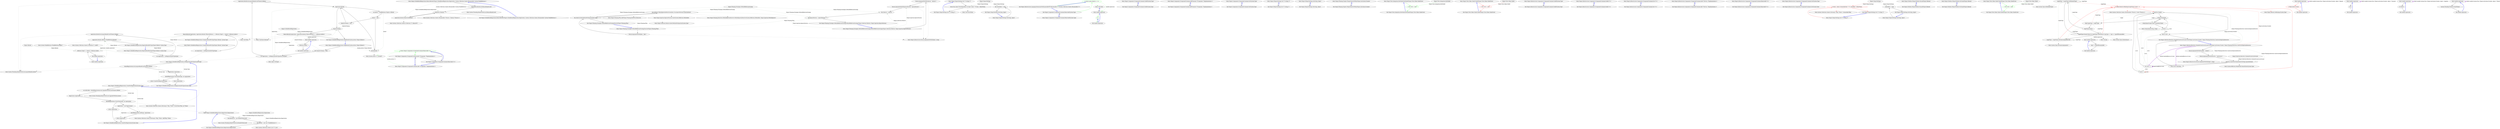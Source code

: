 digraph  {
n67 [label="Ninject.IKernel", span=""];
n68 [label="Ninject.GlobalKernelRegistration", span=""];
n69 [label="Ninject.GlobalKernelRegistration.Registration", span=""];
n0 [cluster="Ninject.GlobalKernelRegistration.RegisterKernelForType(Ninject.IKernel, System.Type)", label="Entry Ninject.GlobalKernelRegistration.RegisterKernelForType(Ninject.IKernel, System.Type)", span="41-41"];
n1 [cluster="Ninject.GlobalKernelRegistration.RegisterKernelForType(Ninject.IKernel, System.Type)", label="var registration = GetRegistrationForType(type)", span="43-43"];
n3 [cluster="Ninject.GlobalKernelRegistration.RegisterKernelForType(Ninject.IKernel, System.Type)", label="registration.Kernels.Add(new WeakReference(kernel))", span="51-51"];
n2 [cluster="Ninject.GlobalKernelRegistration.RegisterKernelForType(Ninject.IKernel, System.Type)", label="registration.KernelLock.AcquireReaderLock(Timeout.Infinite)", span="45-45"];
n5 [cluster="Ninject.GlobalKernelRegistration.GetRegistrationForType(System.Type)", label="Entry Ninject.GlobalKernelRegistration.GetRegistrationForType(System.Type)", span="138-138"];
n6 [cluster="System.Threading.ReaderWriterLock.AcquireReaderLock(int)", label="Entry System.Threading.ReaderWriterLock.AcquireReaderLock(int)", span="0-0"];
n4 [cluster="Ninject.GlobalKernelRegistration.RegisterKernelForType(Ninject.IKernel, System.Type)", label="Exit Ninject.GlobalKernelRegistration.RegisterKernelForType(Ninject.IKernel, System.Type)", span="41-41"];
n7 [cluster="System.WeakReference.WeakReference(object)", label="Entry System.WeakReference.WeakReference(object)", span="0-0"];
n8 [cluster="System.Collections.Generic.ICollection<T>.Add(T)", label="Entry System.Collections.Generic.ICollection<T>.Add(T)", span="0-0"];
n9 [cluster="Ninject.GlobalKernelRegistration.UnregisterKernelForType(Ninject.IKernel, System.Type)", label="Entry Ninject.GlobalKernelRegistration.UnregisterKernelForType(Ninject.IKernel, System.Type)", span="63-63"];
n10 [cluster="Ninject.GlobalKernelRegistration.UnregisterKernelForType(Ninject.IKernel, System.Type)", label="var registration = GetRegistrationForType(type)", span="65-65"];
n11 [cluster="Ninject.GlobalKernelRegistration.UnregisterKernelForType(Ninject.IKernel, System.Type)", label="RemoveKernels(registration, registration.Kernels.Where(reference => reference.Target == kernel || !reference.IsAlive))", span="66-66"];
n16 [cluster="lambda expression", label="reference.Target == kernel || !reference.IsAlive", span="66-66"];
n12 [cluster="Ninject.GlobalKernelRegistration.UnregisterKernelForType(Ninject.IKernel, System.Type)", label="Exit Ninject.GlobalKernelRegistration.UnregisterKernelForType(Ninject.IKernel, System.Type)", span="63-63"];
n13 [cluster="Unk.Where", label="Entry Unk.Where", span=""];
n14 [cluster="Unk.RemoveKernels", label="Entry Unk.RemoveKernels", span=""];
n15 [cluster="lambda expression", label="Entry lambda expression", span="66-66"];
n17 [cluster="lambda expression", label="Exit lambda expression", span="66-66"];
n18 [cluster="Ninject.GlobalKernelRegistration.MapKernels(System.Action<Ninject.IKernel>)", label="Entry Ninject.GlobalKernelRegistration.MapKernels(System.Action<Ninject.IKernel>)", span="73-73"];
n19 [cluster="Ninject.GlobalKernelRegistration.MapKernels(System.Action<Ninject.IKernel>)", label="bool requiresCleanup = false", span="75-75"];
n25 [cluster="Ninject.GlobalKernelRegistration.MapKernels(System.Action<Ninject.IKernel>)", label="action(kernel)", span="91-91"];
n20 [cluster="Ninject.GlobalKernelRegistration.MapKernels(System.Action<Ninject.IKernel>)", label="var registration = GetRegistrationForType(this.GetType())", span="76-76"];
n27 [cluster="Ninject.GlobalKernelRegistration.MapKernels(System.Action<Ninject.IKernel>)", label=requiresCleanup, span="108-108"];
n21 [cluster="Ninject.GlobalKernelRegistration.MapKernels(System.Action<Ninject.IKernel>)", label="registration.KernelLock.AcquireReaderLock(Timeout.Infinite)", span="78-78"];
n30 [cluster="object.GetType()", label="Entry object.GetType()", span="0-0"];
n22 [cluster="Ninject.GlobalKernelRegistration.MapKernels(System.Action<Ninject.IKernel>)", label="registration.Kernels", span="86-86"];
n28 [cluster="Ninject.GlobalKernelRegistration.MapKernels(System.Action<Ninject.IKernel>)", label="RemoveKernels(registration, registration.Kernels.Where(reference => !reference.IsAlive))", span="110-110"];
n23 [cluster="Ninject.GlobalKernelRegistration.MapKernels(System.Action<Ninject.IKernel>)", label="var kernel = weakReference.Target as IKernel", span="88-88"];
n24 [cluster="Ninject.GlobalKernelRegistration.MapKernels(System.Action<Ninject.IKernel>)", label="kernel != null", span="89-89"];
n26 [cluster="Ninject.GlobalKernelRegistration.MapKernels(System.Action<Ninject.IKernel>)", label="requiresCleanup = true", span="95-95"];
n31 [cluster="System.Action<T>.Invoke(T)", label="Entry System.Action<T>.Invoke(T)", span="0-0"];
n29 [cluster="Ninject.GlobalKernelRegistration.MapKernels(System.Action<Ninject.IKernel>)", label="Exit Ninject.GlobalKernelRegistration.MapKernels(System.Action<Ninject.IKernel>)", span="73-73"];
n32 [cluster="lambda expression", label="Entry lambda expression", span="110-110"];
n33 [cluster="lambda expression", label="!reference.IsAlive", span="110-110"];
n34 [cluster="lambda expression", label="Exit lambda expression", span="110-110"];
n35 [cluster="Ninject.GlobalKernelRegistration.RemoveKernels(Ninject.GlobalKernelRegistration.Registration, System.Collections.Generic.IEnumerable<System.WeakReference>)", label="Entry Ninject.GlobalKernelRegistration.RemoveKernels(Ninject.GlobalKernelRegistration.Registration, System.Collections.Generic.IEnumerable<System.WeakReference>)", span="114-114"];
n36 [cluster="Ninject.GlobalKernelRegistration.RemoveKernels(Ninject.GlobalKernelRegistration.Registration, System.Collections.Generic.IEnumerable<System.WeakReference>)", label="registration.KernelLock.ReleaseReaderLock()", span="117-117"];
n37 [cluster="Ninject.GlobalKernelRegistration.RemoveKernels(Ninject.GlobalKernelRegistration.Registration, System.Collections.Generic.IEnumerable<System.WeakReference>)", label="references.ToArray()", span="123-123"];
n38 [cluster="Ninject.GlobalKernelRegistration.RemoveKernels(Ninject.GlobalKernelRegistration.Registration, System.Collections.Generic.IEnumerable<System.WeakReference>)", label="registration.Kernels.Remove(reference)", span="125-125"];
n40 [cluster="System.Threading.ReaderWriterLock.ReleaseReaderLock()", label="Entry System.Threading.ReaderWriterLock.ReleaseReaderLock()", span="0-0"];
n39 [cluster="Ninject.GlobalKernelRegistration.RemoveKernels(Ninject.GlobalKernelRegistration.Registration, System.Collections.Generic.IEnumerable<System.WeakReference>)", label="Exit Ninject.GlobalKernelRegistration.RemoveKernels(Ninject.GlobalKernelRegistration.Registration, System.Collections.Generic.IEnumerable<System.WeakReference>)", span="114-114"];
n41 [cluster="System.Collections.Generic.IEnumerable<TSource>.ToArray<TSource>()", label="Entry System.Collections.Generic.IEnumerable<TSource>.ToArray<TSource>()", span="0-0"];
n42 [cluster="System.Collections.Generic.ICollection<T>.Remove(T)", label="Entry System.Collections.Generic.ICollection<T>.Remove(T)", span="0-0"];
n43 [cluster="Ninject.GlobalKernelRegistration.GetRegistrationForType(System.Type)", label="kernelRegistrationsLock.AcquireReaderLock(Timeout.Infinite)", span="141-141"];
n45 [cluster="Ninject.GlobalKernelRegistration.GetRegistrationForType(System.Type)", label="kernelRegistrations.TryGetValue(type, out registration)", span="148-148"];
n47 [cluster="Ninject.GlobalKernelRegistration.GetRegistrationForType(System.Type)", label="return CreateNewRegistration(type);", span="153-153"];
n44 [cluster="Ninject.GlobalKernelRegistration.GetRegistrationForType(System.Type)", label="Registration registration", span="147-147"];
n46 [cluster="Ninject.GlobalKernelRegistration.GetRegistrationForType(System.Type)", label="return registration;", span="150-150"];
n49 [cluster="System.Collections.Generic.IDictionary<TKey, TValue>.TryGetValue(TKey, out TValue)", label="Entry System.Collections.Generic.IDictionary<TKey, TValue>.TryGetValue(TKey, out TValue)", span="0-0"];
n48 [cluster="Ninject.GlobalKernelRegistration.GetRegistrationForType(System.Type)", label="Exit Ninject.GlobalKernelRegistration.GetRegistrationForType(System.Type)", span="138-138"];
n50 [cluster="Ninject.GlobalKernelRegistration.CreateNewRegistration(System.Type)", label="Entry Ninject.GlobalKernelRegistration.CreateNewRegistration(System.Type)", span="165-165"];
n51 [cluster="Ninject.GlobalKernelRegistration.CreateNewRegistration(System.Type)", label="var lockCookie = kernelRegistrationsLock.UpgradeToWriterLock(Timeout.Infinite)", span="168-168"];
n53 [cluster="Ninject.GlobalKernelRegistration.CreateNewRegistration(System.Type)", label="kernelRegistrations.TryGetValue(type, out registration)", span="175-175"];
n56 [cluster="Ninject.GlobalKernelRegistration.CreateNewRegistration(System.Type)", label="kernelRegistrations.Add(type, registration)", span="181-181"];
n52 [cluster="Ninject.GlobalKernelRegistration.CreateNewRegistration(System.Type)", label="Registration registration", span="174-174"];
n59 [cluster="System.Threading.ReaderWriterLock.UpgradeToWriterLock(int)", label="Entry System.Threading.ReaderWriterLock.UpgradeToWriterLock(int)", span="0-0"];
n54 [cluster="Ninject.GlobalKernelRegistration.CreateNewRegistration(System.Type)", label="return registration;", span="177-177"];
n55 [cluster="Ninject.GlobalKernelRegistration.CreateNewRegistration(System.Type)", label="registration = new Registration()", span="180-180"];
n60 [cluster="Ninject.GlobalKernelRegistration.Registration.Registration()", label="Entry Ninject.GlobalKernelRegistration.Registration.Registration()", span="196-196"];
n57 [cluster="Ninject.GlobalKernelRegistration.CreateNewRegistration(System.Type)", label="return registration;", span="182-182"];
n61 [cluster="System.Collections.Generic.IDictionary<TKey, TValue>.Add(TKey, TValue)", label="Entry System.Collections.Generic.IDictionary<TKey, TValue>.Add(TKey, TValue)", span="0-0"];
n58 [cluster="Ninject.GlobalKernelRegistration.CreateNewRegistration(System.Type)", label="Exit Ninject.GlobalKernelRegistration.CreateNewRegistration(System.Type)", span="165-165"];
n62 [cluster="Ninject.GlobalKernelRegistration.Registration.Registration()", label="this.KernelLock = new ReaderWriterLock()", span="199-199"];
n63 [cluster="Ninject.GlobalKernelRegistration.Registration.Registration()", label="this.Kernels = new List<WeakReference>()", span="203-203"];
n65 [cluster="System.Threading.ReaderWriterLock.ReaderWriterLock()", label="Entry System.Threading.ReaderWriterLock.ReaderWriterLock()", span="0-0"];
n64 [cluster="Ninject.GlobalKernelRegistration.Registration.Registration()", label="Exit Ninject.GlobalKernelRegistration.Registration.Registration()", span="196-196"];
n66 [cluster="System.Collections.Generic.List<T>.List()", label="Entry System.Collections.Generic.List<T>.List()", span="0-0"];
m0_15 [cluster="Ninject.Planning.IPlan.Add(Ninject.Planning.Directives.IDirective)", file="BindingSyntax.cs", label="Entry Ninject.Planning.IPlan.Add(Ninject.Planning.Directives.IDirective)", span="34-34"];
m0_12 [cluster="Ninject.Selection.ISelector.SelectMethodsForInjection(System.Type)", file="BindingSyntax.cs", label="Entry Ninject.Selection.ISelector.SelectMethodsForInjection(System.Type)", span="50-50"];
m0_7 [cluster="Ninject.Planning.Strategies.MethodReflectionStrategy.Execute(Ninject.Planning.IPlan)", file="BindingSyntax.cs", label="Entry Ninject.Planning.Strategies.MethodReflectionStrategy.Execute(Ninject.Planning.IPlan)", span="51-51"];
m0_8 [cluster="Ninject.Planning.Strategies.MethodReflectionStrategy.Execute(Ninject.Planning.IPlan)", file="BindingSyntax.cs", label="Ensure.ArgumentNotNull(plan, ''plan'')", span="53-53"];
m0_9 [cluster="Ninject.Planning.Strategies.MethodReflectionStrategy.Execute(Ninject.Planning.IPlan)", file="BindingSyntax.cs", label="this.Selector.SelectMethodsForInjection(plan.Type)", span="55-55"];
m0_10 [cluster="Ninject.Planning.Strategies.MethodReflectionStrategy.Execute(Ninject.Planning.IPlan)", file="BindingSyntax.cs", label="plan.Add(new MethodInjectionDirective(method, this.InjectorFactory.Create(method)))", span="57-57"];
m0_11 [cluster="Ninject.Planning.Strategies.MethodReflectionStrategy.Execute(Ninject.Planning.IPlan)", file="BindingSyntax.cs", label="Exit Ninject.Planning.Strategies.MethodReflectionStrategy.Execute(Ninject.Planning.IPlan)", span="51-51"];
m0_14 [cluster="Ninject.Injection.IInjectorFactory.Create(System.Reflection.MethodInfo)", file="BindingSyntax.cs", label="Entry Ninject.Injection.IInjectorFactory.Create(System.Reflection.MethodInfo)", span="37-37"];
m0_0 [cluster="Ninject.Planning.Strategies.MethodReflectionStrategy.MethodReflectionStrategy(Ninject.Selection.ISelector, Ninject.Injection.IInjectorFactory)", file="BindingSyntax.cs", label="Entry Ninject.Planning.Strategies.MethodReflectionStrategy.MethodReflectionStrategy(Ninject.Selection.ISelector, Ninject.Injection.IInjectorFactory)", span="27-27"];
m0_1 [cluster="Ninject.Planning.Strategies.MethodReflectionStrategy.MethodReflectionStrategy(Ninject.Selection.ISelector, Ninject.Injection.IInjectorFactory)", file="BindingSyntax.cs", label="Ensure.ArgumentNotNull(selector, ''selector'')", span="29-29"];
m0_2 [cluster="Ninject.Planning.Strategies.MethodReflectionStrategy.MethodReflectionStrategy(Ninject.Selection.ISelector, Ninject.Injection.IInjectorFactory)", file="BindingSyntax.cs", label="Ensure.ArgumentNotNull(injectorFactory, ''injectorFactory'')", span="30-30"];
m0_3 [cluster="Ninject.Planning.Strategies.MethodReflectionStrategy.MethodReflectionStrategy(Ninject.Selection.ISelector, Ninject.Injection.IInjectorFactory)", file="BindingSyntax.cs", label="this.Selector = selector", span="32-32"];
m0_4 [cluster="Ninject.Planning.Strategies.MethodReflectionStrategy.MethodReflectionStrategy(Ninject.Selection.ISelector, Ninject.Injection.IInjectorFactory)", file="BindingSyntax.cs", label="this.InjectorFactory = injectorFactory", span="33-33"];
m0_5 [cluster="Ninject.Planning.Strategies.MethodReflectionStrategy.MethodReflectionStrategy(Ninject.Selection.ISelector, Ninject.Injection.IInjectorFactory)", file="BindingSyntax.cs", label="Exit Ninject.Planning.Strategies.MethodReflectionStrategy.MethodReflectionStrategy(Ninject.Selection.ISelector, Ninject.Injection.IInjectorFactory)", span="27-27"];
m0_6 [cluster="Ninject.Infrastructure.Ensure.ArgumentNotNull(object, string)", file="BindingSyntax.cs", label="Entry Ninject.Infrastructure.Ensure.ArgumentNotNull(object, string)", span="22-22"];
m0_13 [cluster="Ninject.Planning.Directives.MethodInjectionDirective.MethodInjectionDirective(System.Reflection.MethodInfo, Ninject.Injection.MethodInjector)", file="BindingSyntax.cs", label="Entry Ninject.Planning.Directives.MethodInjectionDirective.MethodInjectionDirective(System.Reflection.MethodInfo, Ninject.Injection.MethodInjector)", span="23-23"];
m0_16 [file="BindingSyntax.cs", label="Ninject.Planning.Strategies.MethodReflectionStrategy", span=""];
m2_0 [cluster="Ninject.NinjectSettings.Get<T>(string, T)", file="DefaultParameterTests.cs", label="Entry Ninject.NinjectSettings.Get<T>(string, T)", span="137-137"];
m2_1 [cluster="Ninject.NinjectSettings.Get<T>(string, T)", file="DefaultParameterTests.cs", label="return this.values.TryGetValue(key, out object value) ? (T)value : defaultValue;", span="139-139"];
m2_2 [cluster="Ninject.NinjectSettings.Get<T>(string, T)", file="DefaultParameterTests.cs", label="Exit Ninject.NinjectSettings.Get<T>(string, T)", span="137-137"];
m2_3 [cluster="Unk.TryGetValue", file="DefaultParameterTests.cs", label="Entry Unk.TryGetValue", span=""];
m2_4 [cluster="Ninject.NinjectSettings.Set(string, object)", file="DefaultParameterTests.cs", label="Entry Ninject.NinjectSettings.Set(string, object)", span="147-147"];
m2_5 [cluster="Ninject.NinjectSettings.Set(string, object)", file="DefaultParameterTests.cs", label="this.values[key] = value", span="149-149"];
m2_6 [cluster="Ninject.NinjectSettings.Set(string, object)", file="DefaultParameterTests.cs", label="Exit Ninject.NinjectSettings.Set(string, object)", span="147-147"];
m2_7 [file="DefaultParameterTests.cs", label="Ninject.NinjectSettings", span=""];
m3_6 [cluster="Ninject.Infrastructure.Language.ExtensionsForIEnumerableOfT.ToEnumerable<T>(System.Collections.Generic.IEnumerable<T>)", color=green, community=0, file="ExtensionsForIEnumerableOfT.cs", label="0: return series.Select(x => x);", span="27-27"];
m3_7 [cluster="Ninject.Infrastructure.Language.ExtensionsForIEnumerableOfT.ToEnumerable<T>(System.Collections.Generic.IEnumerable<T>)", file="ExtensionsForIEnumerableOfT.cs", label="Exit Ninject.Infrastructure.Language.ExtensionsForIEnumerableOfT.ToEnumerable<T>(System.Collections.Generic.IEnumerable<T>)", span="25-25"];
m3_10 [cluster="lambda expression", color=green, community=0, file="ExtensionsForIEnumerableOfT.cs", label="3: x", span="27-27"];
m3_11 [cluster="lambda expression", file="ExtensionsForIEnumerableOfT.cs", label="Exit lambda expression", span="27-27"];
m3_14 [cluster="Ninject.Components.IComponentContainer.GetAll(System.Type)", file="ExtensionsForIEnumerableOfT.cs", label="Entry Ninject.Components.IComponentContainer.GetAll(System.Type)", span="80-80"];
m3_15 [cluster="Ninject.Components.IComponentContainer.GetAll(System.Type)", file="ExtensionsForIEnumerableOfT.cs", label="Exit Ninject.Components.IComponentContainer.GetAll(System.Type)", span="80-80"];
m3_0 [cluster="Ninject.Components.IComponentContainer.Add<TComponent, TImplementation>()", file="ExtensionsForIEnumerableOfT.cs", label="Entry Ninject.Components.IComponentContainer.Add<TComponent, TImplementation>()", span="31-31"];
m3_2 [cluster="Ninject.Components.IComponentContainer.RemoveAll<T>()", color=green, community=0, file="ExtensionsForIEnumerableOfT.cs", label="4: Entry Ninject.Components.IComponentContainer.RemoveAll<T>()", span="39-39"];
m3_1 [cluster="Ninject.Components.IComponentContainer.Add<TComponent, TImplementation>()", file="ExtensionsForIEnumerableOfT.cs", label="Exit Ninject.Components.IComponentContainer.Add<TComponent, TImplementation>()", span="31-31"];
m3_3 [cluster="Ninject.Components.IComponentContainer.RemoveAll<T>()", file="ExtensionsForIEnumerableOfT.cs", label="Exit Ninject.Components.IComponentContainer.RemoveAll<T>()", span="39-39"];
m3_5 [cluster="Ninject.Components.IComponentContainer.RemoveAll(System.Type)", file="ExtensionsForIEnumerableOfT.cs", label="Exit Ninject.Components.IComponentContainer.RemoveAll(System.Type)", span="45-45"];
m3_8 [cluster="Unk.Select", file="ExtensionsForIEnumerableOfT.cs", label="Entry Unk.Select", span=""];
m3_9 [cluster="lambda expression", file="ExtensionsForIEnumerableOfT.cs", label="Entry lambda expression", span="27-27"];
m3_16 [cluster="Ninject.Components.IComponentContainer.AddTransient<TComponent, TImplementation>()", file="ExtensionsForIEnumerableOfT.cs", label="Entry Ninject.Components.IComponentContainer.AddTransient<TComponent, TImplementation>()", span="87-87"];
m3_17 [cluster="Ninject.Components.IComponentContainer.AddTransient<TComponent, TImplementation>()", file="ExtensionsForIEnumerableOfT.cs", label="Exit Ninject.Components.IComponentContainer.AddTransient<TComponent, TImplementation>()", span="87-87"];
m3_4 [cluster="Ninject.Components.IComponentContainer.RemoveAll(System.Type)", file="ExtensionsForIEnumerableOfT.cs", label="Entry Ninject.Components.IComponentContainer.RemoveAll(System.Type)", span="45-45"];
m3_12 [cluster="Ninject.Components.IComponentContainer.Get(System.Type)", file="ExtensionsForIEnumerableOfT.cs", label="Entry Ninject.Components.IComponentContainer.Get(System.Type)", span="73-73"];
m3_13 [cluster="Ninject.Components.IComponentContainer.Get(System.Type)", file="ExtensionsForIEnumerableOfT.cs", label="Exit Ninject.Components.IComponentContainer.Get(System.Type)", span="73-73"];
m5_0 [cluster="Ninject.INinjectSettings.Get<T>(string, T)", file="INinjectSettings.cs", label="Entry Ninject.INinjectSettings.Get<T>(string, T)", span="92-92"];
m5_1 [cluster="Ninject.INinjectSettings.Get<T>(string, T)", file="INinjectSettings.cs", label="Exit Ninject.INinjectSettings.Get<T>(string, T)", span="92-92"];
m5_2 [cluster="Ninject.INinjectSettings.Set(string, object)", file="INinjectSettings.cs", label="Entry Ninject.INinjectSettings.Set(string, object)", span="99-99"];
m5_3 [cluster="Ninject.INinjectSettings.Set(string, object)", file="INinjectSettings.cs", label="Exit Ninject.INinjectSettings.Set(string, object)", span="99-99"];
m6_0 [cluster="Ninject.Planning.Targets.ITarget.ResolveWithin(Ninject.Activation.IContext)", file="KernelBase.cs", label="Entry Ninject.Planning.Targets.ITarget.ResolveWithin(Ninject.Activation.IContext)", span="64-64"];
m6_1 [cluster="Ninject.Planning.Targets.ITarget.ResolveWithin(Ninject.Activation.IContext)", file="KernelBase.cs", label="Exit Ninject.Planning.Targets.ITarget.ResolveWithin(Ninject.Activation.IContext)", span="64-64"];
m7_0 [cluster="Ninject.Tests.Integration.KiteShield.KiteShield(Ninject.Tests.Fakes.ShieldColor)", file="KiteShield.cs", label="Entry Ninject.Tests.Integration.KiteShield.KiteShield(Ninject.Tests.Fakes.ShieldColor)", span="8-8"];
m7_1 [cluster="Ninject.Tests.Integration.KiteShield.KiteShield(Ninject.Tests.Fakes.ShieldColor)", color=green, community=0, file="KiteShield.cs", label="1: this.Color = color", span="10-10"];
m7_2 [cluster="Ninject.Tests.Integration.KiteShield.KiteShield(Ninject.Tests.Fakes.ShieldColor)", file="KiteShield.cs", label="Exit Ninject.Tests.Integration.KiteShield.KiteShield(Ninject.Tests.Fakes.ShieldColor)", span="8-8"];
m7_3 [file="KiteShield.cs", label="Ninject.Tests.Integration.KiteShield", span=""];
m8_0 [cluster="Ninject.Tests.Fakes.Shield.Shield(Ninject.Tests.Fakes.ShieldColor)", file="ModuleLoader.cs", label="Entry Ninject.Tests.Fakes.Shield.Shield(Ninject.Tests.Fakes.ShieldColor)", span="15-15"];
m8_1 [cluster="Ninject.Tests.Fakes.Shield.Shield(Ninject.Tests.Fakes.ShieldColor)", color=red, community=0, file="ModuleLoader.cs", label="1: this.Color = color", span="17-17"];
m8_2 [cluster="Ninject.Tests.Fakes.Shield.Shield(Ninject.Tests.Fakes.ShieldColor)", file="ModuleLoader.cs", label="Exit Ninject.Tests.Fakes.Shield.Shield(Ninject.Tests.Fakes.ShieldColor)", span="15-15"];
m8_3 [file="ModuleLoader.cs", label="Ninject.Tests.Fakes.Shield", span=""];
m9_10 [cluster="Ninject.Infrastructure.Components.IComponentContainer.GetAll(System.Type)", file="ModuleLoaderTests.cs", label="Entry Ninject.Infrastructure.Components.IComponentContainer.GetAll(System.Type)", span="19-19"];
m9_11 [cluster="Ninject.Infrastructure.Components.IComponentContainer.GetAll(System.Type)", file="ModuleLoaderTests.cs", label="Exit Ninject.Infrastructure.Components.IComponentContainer.GetAll(System.Type)", span="19-19"];
m9_6 [cluster="Ninject.Infrastructure.Components.IComponentContainer.GetAll<T>()", file="ModuleLoaderTests.cs", label="Entry Ninject.Infrastructure.Components.IComponentContainer.GetAll<T>()", span="16-16"];
m9_7 [cluster="Ninject.Infrastructure.Components.IComponentContainer.GetAll<T>()", file="ModuleLoaderTests.cs", label="Exit Ninject.Infrastructure.Components.IComponentContainer.GetAll<T>()", span="16-16"];
m9_4 [cluster="Ninject.Infrastructure.Components.IComponentContainer.Get<T>()", file="ModuleLoaderTests.cs", label="Entry Ninject.Infrastructure.Components.IComponentContainer.Get<T>()", span="15-15"];
m9_5 [cluster="Ninject.Infrastructure.Components.IComponentContainer.Get<T>()", file="ModuleLoaderTests.cs", label="Exit Ninject.Infrastructure.Components.IComponentContainer.Get<T>()", span="15-15"];
m9_0 [cluster="Ninject.Infrastructure.Components.IComponentContainer.Add<TService, TImplementation>()", file="ModuleLoaderTests.cs", label="Entry Ninject.Infrastructure.Components.IComponentContainer.Add<TService, TImplementation>()", span="9-9"];
m9_1 [cluster="Ninject.Infrastructure.Components.IComponentContainer.Add<TService, TImplementation>()", file="ModuleLoaderTests.cs", label="Exit Ninject.Infrastructure.Components.IComponentContainer.Add<TService, TImplementation>()", span="9-9"];
m9_2 [cluster="Ninject.Infrastructure.Components.IComponentContainer.RemoveAll<T>()", file="ModuleLoaderTests.cs", label="Entry Ninject.Infrastructure.Components.IComponentContainer.RemoveAll<T>()", span="13-13"];
m9_3 [cluster="Ninject.Infrastructure.Components.IComponentContainer.RemoveAll<T>()", file="ModuleLoaderTests.cs", label="Exit Ninject.Infrastructure.Components.IComponentContainer.RemoveAll<T>()", span="13-13"];
m9_8 [cluster="Ninject.Infrastructure.Components.IComponentContainer.Get(System.Type)", file="ModuleLoaderTests.cs", label="Entry Ninject.Infrastructure.Components.IComponentContainer.Get(System.Type)", span="18-18"];
m9_9 [cluster="Ninject.Infrastructure.Components.IComponentContainer.Get(System.Type)", file="ModuleLoaderTests.cs", label="Exit Ninject.Infrastructure.Components.IComponentContainer.Get(System.Type)", span="18-18"];
m10_3 [cluster="System.Collections.Generic.Dictionary<TKey, TValue>.ContainsKey(TKey)", file="NinjectSettings.cs", label="Entry System.Collections.Generic.Dictionary<TKey, TValue>.ContainsKey(TKey)", span="0-0"];
m10_0 [cluster="Ninject.NinjectSettings.Get<T>(string, T)", file="NinjectSettings.cs", label="Entry Ninject.NinjectSettings.Get<T>(string, T)", span="133-133"];
m10_1 [cluster="Ninject.NinjectSettings.Get<T>(string, T)", color=red, community=0, file="NinjectSettings.cs", label="0: return _values.ContainsKey(key) ? (T)_values[key] : defaultValue;", span="135-135"];
m10_2 [cluster="Ninject.NinjectSettings.Get<T>(string, T)", file="NinjectSettings.cs", label="Exit Ninject.NinjectSettings.Get<T>(string, T)", span="133-133"];
m10_4 [cluster="Ninject.NinjectSettings.Set(string, object)", file="NinjectSettings.cs", label="Entry Ninject.NinjectSettings.Set(string, object)", span="143-143"];
m10_5 [cluster="Ninject.NinjectSettings.Set(string, object)", file="NinjectSettings.cs", label="_values[key] = value", span="145-145"];
m10_6 [cluster="Ninject.NinjectSettings.Set(string, object)", file="NinjectSettings.cs", label="Exit Ninject.NinjectSettings.Set(string, object)", span="143-143"];
m10_7 [file="NinjectSettings.cs", label="Ninject.NinjectSettings", span=""];
m12_0 [cluster="Ninject.Modules.INinjectModule.OnLoad(Ninject.IKernel)", file="RequestScopeTests.cs", label="Entry Ninject.Modules.INinjectModule.OnLoad(Ninject.IKernel)", span="36-36"];
m12_1 [cluster="Ninject.Modules.INinjectModule.OnLoad(Ninject.IKernel)", file="RequestScopeTests.cs", label="Exit Ninject.Modules.INinjectModule.OnLoad(Ninject.IKernel)", span="36-36"];
m12_2 [cluster="Ninject.Modules.INinjectModule.OnUnload(Ninject.IKernel)", file="RequestScopeTests.cs", label="Entry Ninject.Modules.INinjectModule.OnUnload(Ninject.IKernel)", span="42-42"];
m12_3 [cluster="Ninject.Modules.INinjectModule.OnUnload(Ninject.IKernel)", file="RequestScopeTests.cs", label="Exit Ninject.Modules.INinjectModule.OnUnload(Ninject.IKernel)", span="42-42"];
m15_0 [cluster="Ninject.Tests.Fakes.Shield.Shield(Ninject.Tests.Fakes.ShieldColor)", file="Shield.cs", label="Entry Ninject.Tests.Fakes.Shield.Shield(Ninject.Tests.Fakes.ShieldColor)", span="15-15"];
m15_1 [cluster="Ninject.Tests.Fakes.Shield.Shield(Ninject.Tests.Fakes.ShieldColor)", color=green, community=0, file="Shield.cs", label="1: this.Color = color", span="17-17"];
m15_2 [cluster="Ninject.Tests.Fakes.Shield.Shield(Ninject.Tests.Fakes.ShieldColor)", file="Shield.cs", label="Exit Ninject.Tests.Fakes.Shield.Shield(Ninject.Tests.Fakes.ShieldColor)", span="15-15"];
m15_3 [file="Shield.cs", label="Ninject.Tests.Fakes.Shield", span=""];
m16_22 [cluster="System.Type.GetElementType()", file="StandardConstructorScorer.cs", label="Entry System.Type.GetElementType()", span="0-0"];
m16_24 [cluster="Unk.Any", file="StandardConstructorScorer.cs", label="Entry Unk.Any", span=""];
m16_26 [cluster="Ninject.IKernel.GetBindings(System.Type)", file="StandardConstructorScorer.cs", label="Entry Ninject.IKernel.GetBindings(System.Type)", span="97-97"];
m16_23 [cluster="System.Type.GetInterfaces()", file="StandardConstructorScorer.cs", label="Entry System.Type.GetInterfaces()", span="0-0"];
m16_0 [cluster="Ninject.Selection.Heuristics.StandardConstructorScorer.Score(Ninject.Activation.IContext, Ninject.Planning.Directives.ConstructorInjectionDirective)", file="StandardConstructorScorer.cs", label="Entry Ninject.Selection.Heuristics.StandardConstructorScorer.Score(Ninject.Activation.IContext, Ninject.Planning.Directives.ConstructorInjectionDirective)", span="39-39"];
m16_1 [cluster="Ninject.Selection.Heuristics.StandardConstructorScorer.Score(Ninject.Activation.IContext, Ninject.Planning.Directives.ConstructorInjectionDirective)", file="StandardConstructorScorer.cs", label="Ensure.ArgumentNotNull(context, ''context'')", span="41-41"];
m16_2 [cluster="Ninject.Selection.Heuristics.StandardConstructorScorer.Score(Ninject.Activation.IContext, Ninject.Planning.Directives.ConstructorInjectionDirective)", file="StandardConstructorScorer.cs", label="Ensure.ArgumentNotNull(directive, ''constructor'')", span="42-42"];
m16_3 [cluster="Ninject.Selection.Heuristics.StandardConstructorScorer.Score(Ninject.Activation.IContext, Ninject.Planning.Directives.ConstructorInjectionDirective)", file="StandardConstructorScorer.cs", label="directive.Constructor.HasAttribute(Settings.InjectAttribute)", span="44-44"];
m16_6 [cluster="Ninject.Selection.Heuristics.StandardConstructorScorer.Score(Ninject.Activation.IContext, Ninject.Planning.Directives.ConstructorInjectionDirective)", file="StandardConstructorScorer.cs", label="directive.Targets", span="48-48"];
m16_7 [cluster="Ninject.Selection.Heuristics.StandardConstructorScorer.Score(Ninject.Activation.IContext, Ninject.Planning.Directives.ConstructorInjectionDirective)", file="StandardConstructorScorer.cs", label="context.Parameters", span="50-50"];
m16_15 [cluster="Ninject.Selection.Heuristics.StandardConstructorScorer.Score(Ninject.Activation.IContext, Ninject.Planning.Directives.ConstructorInjectionDirective)", color=red, community=0, file="StandardConstructorScorer.cs", label="0: context.Kernel.GetBindings(targetType).Count() > 0", span="66-66"];
m16_4 [cluster="Ninject.Selection.Heuristics.StandardConstructorScorer.Score(Ninject.Activation.IContext, Ninject.Planning.Directives.ConstructorInjectionDirective)", file="StandardConstructorScorer.cs", label="return Int32.MaxValue;", span="45-45"];
m16_5 [cluster="Ninject.Selection.Heuristics.StandardConstructorScorer.Score(Ninject.Activation.IContext, Ninject.Planning.Directives.ConstructorInjectionDirective)", file="StandardConstructorScorer.cs", label="int score = 1", span="47-47"];
m16_9 [cluster="Ninject.Selection.Heuristics.StandardConstructorScorer.Score(Ninject.Activation.IContext, Ninject.Planning.Directives.ConstructorInjectionDirective)", file="StandardConstructorScorer.cs", label="score++", span="54-54"];
m16_16 [cluster="Ninject.Selection.Heuristics.StandardConstructorScorer.Score(Ninject.Activation.IContext, Ninject.Planning.Directives.ConstructorInjectionDirective)", file="StandardConstructorScorer.cs", label="score++", span="67-67"];
m16_17 [cluster="Ninject.Selection.Heuristics.StandardConstructorScorer.Score(Ninject.Activation.IContext, Ninject.Planning.Directives.ConstructorInjectionDirective)", file="StandardConstructorScorer.cs", label="return score;", span="70-70"];
m16_8 [cluster="Ninject.Selection.Heuristics.StandardConstructorScorer.Score(Ninject.Activation.IContext, Ninject.Planning.Directives.ConstructorInjectionDirective)", file="StandardConstructorScorer.cs", label="string.Equals(target.Name, parameter.Name)", span="52-52"];
m16_10 [cluster="Ninject.Selection.Heuristics.StandardConstructorScorer.Score(Ninject.Activation.IContext, Ninject.Planning.Directives.ConstructorInjectionDirective)", file="StandardConstructorScorer.cs", label="Type targetType = target.Type", span="59-59"];
m16_11 [cluster="Ninject.Selection.Heuristics.StandardConstructorScorer.Score(Ninject.Activation.IContext, Ninject.Planning.Directives.ConstructorInjectionDirective)", file="StandardConstructorScorer.cs", label="targetType.IsArray", span="60-60"];
m16_12 [cluster="Ninject.Selection.Heuristics.StandardConstructorScorer.Score(Ninject.Activation.IContext, Ninject.Planning.Directives.ConstructorInjectionDirective)", file="StandardConstructorScorer.cs", label="targetType = targetType.GetElementType()", span="61-61"];
m16_13 [cluster="Ninject.Selection.Heuristics.StandardConstructorScorer.Score(Ninject.Activation.IContext, Ninject.Planning.Directives.ConstructorInjectionDirective)", file="StandardConstructorScorer.cs", label="targetType.IsGenericType && targetType.GetInterfaces().Any(type => type == typeof(IEnumerable))", span="63-63"];
m16_14 [cluster="Ninject.Selection.Heuristics.StandardConstructorScorer.Score(Ninject.Activation.IContext, Ninject.Planning.Directives.ConstructorInjectionDirective)", file="StandardConstructorScorer.cs", label="targetType = targetType.GetGenericArguments()[0]", span="64-64"];
m16_18 [cluster="Ninject.Selection.Heuristics.StandardConstructorScorer.Score(Ninject.Activation.IContext, Ninject.Planning.Directives.ConstructorInjectionDirective)", file="StandardConstructorScorer.cs", label="Exit Ninject.Selection.Heuristics.StandardConstructorScorer.Score(Ninject.Activation.IContext, Ninject.Planning.Directives.ConstructorInjectionDirective)", span="39-39"];
m16_20 [cluster="System.Reflection.MemberInfo.HasAttribute(System.Type)", file="StandardConstructorScorer.cs", label="Entry System.Reflection.MemberInfo.HasAttribute(System.Type)", span="44-44"];
m16_25 [cluster="System.Type.GetGenericArguments()", file="StandardConstructorScorer.cs", label="Entry System.Type.GetGenericArguments()", span="0-0"];
m16_28 [cluster="lambda expression", file="StandardConstructorScorer.cs", label="Entry lambda expression", span="63-63"];
m16_29 [cluster="lambda expression", file="StandardConstructorScorer.cs", label="type == typeof(IEnumerable)", span="63-63"];
m16_30 [cluster="lambda expression", file="StandardConstructorScorer.cs", label="Exit lambda expression", span="63-63"];
m16_21 [cluster="string.Equals(string, string)", file="StandardConstructorScorer.cs", label="Entry string.Equals(string, string)", span="0-0"];
m16_19 [cluster="Ninject.Infrastructure.Ensure.ArgumentNotNull(object, string)", file="StandardConstructorScorer.cs", label="Entry Ninject.Infrastructure.Ensure.ArgumentNotNull(object, string)", span="17-17"];
m16_27 [cluster="System.Collections.Generic.IEnumerable<TSource>.Count<TSource>()", file="StandardConstructorScorer.cs", label="Entry System.Collections.Generic.IEnumerable<TSource>.Count<TSource>()", span="0-0"];
m16_31 [file="StandardConstructorScorer.cs", label="Ninject.Selection.Heuristics.StandardConstructorScorer", span=""];
m17_9 [cluster="lambda expression", file="StandardScopeCallbacks.cs", label="Entry lambda expression", span="43-43"];
m17_0 [cluster="lambda expression", file="StandardScopeCallbacks.cs", label="Entry lambda expression", span="27-27"];
m17_1 [cluster="lambda expression", file="StandardScopeCallbacks.cs", label=null, span="27-27"];
m17_2 [cluster="lambda expression", file="StandardScopeCallbacks.cs", label="Exit lambda expression", span="27-27"];
m17_3 [cluster="lambda expression", file="StandardScopeCallbacks.cs", label="Entry lambda expression", span="32-32"];
m17_4 [cluster="lambda expression", file="StandardScopeCallbacks.cs", label="ctx.Kernel", span="32-32"];
m17_5 [cluster="lambda expression", file="StandardScopeCallbacks.cs", label="Exit lambda expression", span="32-32"];
m17_6 [cluster="lambda expression", file="StandardScopeCallbacks.cs", label="Entry lambda expression", span="37-37"];
m17_7 [cluster="lambda expression", file="StandardScopeCallbacks.cs", label="System.Threading.Thread.CurrentThread", span="37-37"];
m17_8 [cluster="lambda expression", file="StandardScopeCallbacks.cs", label="Exit lambda expression", span="37-37"];
m17_10 [cluster="lambda expression", color=red, community=0, file="StandardScopeCallbacks.cs", label="2: HttpContext.Current", span="43-43"];
m17_11 [cluster="lambda expression", file="StandardScopeCallbacks.cs", label="Exit lambda expression", span="43-43"];
n67 -> n16  [color=darkseagreen4, key=1, label="Ninject.IKernel", style=dashed];
n68 -> n20  [color=darkseagreen4, key=1, label="Ninject.GlobalKernelRegistration", style=dashed];
n68 -> n28  [color=darkseagreen4, key=1, label="Ninject.GlobalKernelRegistration", style=dashed];
n69 -> n62  [color=darkseagreen4, key=1, label="Ninject.GlobalKernelRegistration.Registration", style=dashed];
n69 -> n63  [color=darkseagreen4, key=1, label="Ninject.GlobalKernelRegistration.Registration", style=dashed];
n0 -> n1  [key=0, style=solid];
n0 -> n3  [color=darkseagreen4, key=1, label="Ninject.IKernel", style=dashed];
n1 -> n2  [key=0, style=solid];
n1 -> n5  [key=2, style=dotted];
n1 -> n3  [color=darkseagreen4, key=1, label=registration, style=dashed];
n3 -> n4  [key=0, style=solid];
n3 -> n7  [key=2, style=dotted];
n3 -> n8  [key=2, style=dotted];
n2 -> n3  [key=0, style=solid];
n2 -> n6  [key=2, style=dotted];
n5 -> n43  [key=0, style=solid];
n5 -> n45  [color=darkseagreen4, key=1, label="System.Type", style=dashed];
n5 -> n47  [color=darkseagreen4, key=1, label="System.Type", style=dashed];
n4 -> n0  [color=blue, key=0, style=bold];
n9 -> n10  [key=0, style=solid];
n9 -> n11  [color=darkseagreen4, key=1, label="Ninject.IKernel", style=dashed];
n9 -> n16  [color=darkseagreen4, key=1, label="Ninject.IKernel", style=dashed];
n10 -> n11  [key=0, style=solid];
n10 -> n5  [key=2, style=dotted];
n11 -> n12  [key=0, style=solid];
n11 -> n13  [key=2, style=dotted];
n11 -> n14  [key=2, style=dotted];
n11 -> n15  [color=darkseagreen4, key=1, label="lambda expression", style=dashed];
n16 -> n17  [key=0, style=solid];
n12 -> n9  [color=blue, key=0, style=bold];
n15 -> n16  [key=0, style=solid];
n17 -> n15  [color=blue, key=0, style=bold];
n18 -> n19  [key=0, style=solid];
n18 -> n25  [color=darkseagreen4, key=1, label="System.Action<Ninject.IKernel>", style=dashed];
n19 -> n20  [key=0, style=solid];
n19 -> n27  [color=darkseagreen4, key=1, label=requiresCleanup, style=dashed];
n25 -> n22  [key=0, style=solid];
n25 -> n31  [key=2, style=dotted];
n20 -> n21  [key=0, style=solid];
n20 -> n30  [key=2, style=dotted];
n20 -> n5  [key=2, style=dotted];
n20 -> n22  [color=darkseagreen4, key=1, label=registration, style=dashed];
n20 -> n28  [color=darkseagreen4, key=1, label=registration, style=dashed];
n27 -> n28  [key=0, style=solid];
n27 -> n29  [key=0, style=solid];
n21 -> n22  [key=0, style=solid];
n21 -> n6  [key=2, style=dotted];
n22 -> n23  [key=0, style=solid];
n22 -> n27  [key=0, style=solid];
n28 -> n29  [key=0, style=solid];
n28 -> n13  [key=2, style=dotted];
n28 -> n14  [key=2, style=dotted];
n28 -> n32  [color=darkseagreen4, key=1, label="lambda expression", style=dashed];
n23 -> n24  [key=0, style=solid];
n23 -> n25  [color=darkseagreen4, key=1, label=kernel, style=dashed];
n24 -> n25  [key=0, style=solid];
n24 -> n26  [key=0, style=solid];
n26 -> n22  [key=0, style=solid];
n26 -> n27  [color=darkseagreen4, key=1, label=requiresCleanup, style=dashed];
n29 -> n18  [color=blue, key=0, style=bold];
n32 -> n33  [key=0, style=solid];
n33 -> n34  [key=0, style=solid];
n34 -> n32  [color=blue, key=0, style=bold];
n35 -> n36  [key=0, style=solid];
n35 -> n37  [color=darkseagreen4, key=1, label="System.Collections.Generic.IEnumerable<System.WeakReference>", style=dashed];
n35 -> n38  [color=darkseagreen4, key=1, label="Ninject.GlobalKernelRegistration.Registration", style=dashed];
n36 -> n37  [key=0, style=solid];
n36 -> n40  [key=2, style=dotted];
n37 -> n38  [key=0, style=solid];
n37 -> n39  [key=0, style=solid];
n37 -> n41  [key=2, style=dotted];
n38 -> n37  [key=0, style=solid];
n38 -> n42  [key=2, style=dotted];
n39 -> n35  [color=blue, key=0, style=bold];
n43 -> n44  [key=0, style=solid];
n43 -> n6  [key=2, style=dotted];
n45 -> n46  [key=0, style=solid];
n45 -> n47  [key=0, style=solid];
n45 -> n49  [key=2, style=dotted];
n47 -> n48  [key=0, style=solid];
n47 -> n50  [key=2, style=dotted];
n44 -> n45  [key=0, style=solid];
n46 -> n48  [key=0, style=solid];
n48 -> n5  [color=blue, key=0, style=bold];
n50 -> n51  [key=0, style=solid];
n50 -> n53  [color=darkseagreen4, key=1, label="System.Type", style=dashed];
n50 -> n56  [color=darkseagreen4, key=1, label="System.Type", style=dashed];
n51 -> n52  [key=0, style=solid];
n51 -> n59  [key=2, style=dotted];
n53 -> n54  [key=0, style=solid];
n53 -> n55  [key=0, style=solid];
n53 -> n49  [key=2, style=dotted];
n56 -> n57  [key=0, style=solid];
n56 -> n61  [key=2, style=dotted];
n52 -> n53  [key=0, style=solid];
n54 -> n58  [key=0, style=solid];
n55 -> n56  [key=0, style=solid];
n55 -> n60  [key=2, style=dotted];
n55 -> n57  [color=darkseagreen4, key=1, label=registration, style=dashed];
n60 -> n62  [key=0, style=solid];
n57 -> n58  [key=0, style=solid];
n58 -> n50  [color=blue, key=0, style=bold];
n62 -> n63  [key=0, style=solid];
n62 -> n65  [key=2, style=dotted];
n63 -> n64  [key=0, style=solid];
n63 -> n66  [key=2, style=dotted];
n64 -> n60  [color=blue, key=0, style=bold];
m0_7 -> m0_8  [key=0, style=solid];
m0_7 -> m0_9  [color=darkseagreen4, key=1, label="Ninject.Planning.IPlan", style=dashed];
m0_7 -> m0_10  [color=darkseagreen4, key=1, label="Ninject.Planning.IPlan", style=dashed];
m0_8 -> m0_9  [key=0, style=solid];
m0_8 -> m0_6  [key=2, style=dotted];
m0_9 -> m0_10  [key=0, style=solid];
m0_9 -> m0_11  [key=0, style=solid];
m0_9 -> m0_12  [key=2, style=dotted];
m0_10 -> m0_9  [key=0, style=solid];
m0_10 -> m0_13  [key=2, style=dotted];
m0_10 -> m0_14  [key=2, style=dotted];
m0_10 -> m0_15  [key=2, style=dotted];
m0_11 -> m0_7  [color=blue, key=0, style=bold];
m0_0 -> m0_1  [key=0, style=solid];
m0_0 -> m0_2  [color=darkseagreen4, key=1, label="Ninject.Injection.IInjectorFactory", style=dashed];
m0_0 -> m0_3  [color=darkseagreen4, key=1, label="Ninject.Selection.ISelector", style=dashed];
m0_0 -> m0_4  [color=darkseagreen4, key=1, label="Ninject.Injection.IInjectorFactory", style=dashed];
m0_1 -> m0_2  [key=0, style=solid];
m0_1 -> m0_6  [key=2, style=dotted];
m0_2 -> m0_3  [key=0, style=solid];
m0_2 -> m0_6  [key=2, style=dotted];
m0_3 -> m0_4  [key=0, style=solid];
m0_4 -> m0_5  [key=0, style=solid];
m0_5 -> m0_0  [color=blue, key=0, style=bold];
m0_16 -> m0_3  [color=darkseagreen4, key=1, label="Ninject.Planning.Strategies.MethodReflectionStrategy", style=dashed];
m0_16 -> m0_4  [color=darkseagreen4, key=1, label="Ninject.Planning.Strategies.MethodReflectionStrategy", style=dashed];
m0_16 -> m0_9  [color=darkseagreen4, key=1, label="Ninject.Planning.Strategies.MethodReflectionStrategy", style=dashed];
m0_16 -> m0_10  [color=darkseagreen4, key=1, label="Ninject.Planning.Strategies.MethodReflectionStrategy", style=dashed];
m2_0 -> m2_1  [key=0, style=solid];
m2_1 -> m2_2  [key=0, style=solid];
m2_1 -> m2_3  [key=2, style=dotted];
m2_2 -> m2_0  [color=blue, key=0, style=bold];
m2_4 -> m2_5  [key=0, style=solid];
m2_5 -> m2_6  [key=0, style=solid];
m2_6 -> m2_4  [color=blue, key=0, style=bold];
m2_7 -> m2_1  [color=darkseagreen4, key=1, label="Ninject.NinjectSettings", style=dashed];
m2_7 -> m2_5  [color=darkseagreen4, key=1, label="Ninject.NinjectSettings", style=dashed];
m3_6 -> m3_7  [color=green, key=0, style=solid];
m3_6 -> m3_8  [color=green, key=2, style=dotted];
m3_6 -> m3_9  [color=green, key=1, label="lambda expression", style=dashed];
m3_7 -> m3_6  [color=blue, key=0, style=bold];
m3_7 -> m3_5  [color=blue, key=0, style=bold];
m3_10 -> m3_11  [color=green, key=0, style=solid];
m3_11 -> m3_10  [color=blue, key=0, style=bold];
m3_11 -> m3_9  [color=blue, key=0, style=bold];
m3_14 -> m3_15  [key=0, style=solid];
m3_15 -> m3_14  [color=blue, key=0, style=bold];
m3_0 -> m3_2  [color=green, key=1, label="System.Action<T>", style=dashed];
m3_0 -> m3_1  [key=0, style=solid];
m3_2 -> m3_1  [color=green, key=0, style=solid];
m3_2 -> n31  [color=green, key=2, style=dotted];
m3_2 -> m3_3  [key=0, style=solid];
m3_1 -> m3_2  [color=green, key=0, style=solid];
m3_1 -> m3_3  [key=0, style=solid];
m3_1 -> m3_0  [color=blue, key=0, style=bold];
m3_3 -> m3_0  [color=blue, key=0, style=bold];
m3_3 -> m3_2  [color=blue, key=0, style=bold];
m3_5 -> m3_6  [color=green, key=0, style=solid];
m3_5 -> m3_4  [color=blue, key=0, style=bold];
m3_8 -> m3_9  [key=0, style=solid];
m3_9 -> m3_8  [color=blue, key=0, style=bold];
m3_9 -> m3_10  [color=green, key=0, style=solid];
m3_16 -> m3_17  [key=0, style=solid];
m3_17 -> m3_16  [color=blue, key=0, style=bold];
m3_4 -> m3_5  [key=0, style=solid];
m3_12 -> m3_13  [key=0, style=solid];
m3_13 -> m3_12  [color=blue, key=0, style=bold];
m5_0 -> m5_1  [key=0, style=solid];
m5_1 -> m5_0  [color=blue, key=0, style=bold];
m5_2 -> m5_3  [key=0, style=solid];
m5_3 -> m5_2  [color=blue, key=0, style=bold];
m6_0 -> m6_1  [key=0, style=solid];
m6_1 -> m6_0  [color=blue, key=0, style=bold];
m7_0 -> m7_1  [color=green, key=0, style=solid];
m7_1 -> m7_2  [color=green, key=0, style=solid];
m7_2 -> m7_0  [color=blue, key=0, style=bold];
m7_3 -> m7_1  [color=green, key=1, label="Ninject.Tests.Integration.KiteShield", style=dashed];
m8_0 -> m8_1  [color=red, key=0, style=solid];
m8_1 -> m8_2  [color=red, key=0, style=solid];
m8_2 -> m8_0  [color=blue, key=0, style=bold];
m8_3 -> m8_1  [color=red, key=1, label="Ninject.Tests.Fakes.Shield", style=dashed];
m9_10 -> m9_11  [key=0, style=solid];
m9_11 -> m9_10  [color=blue, key=0, style=bold];
m9_6 -> m9_7  [key=0, style=solid];
m9_7 -> m9_6  [color=blue, key=0, style=bold];
m9_4 -> m9_5  [key=0, style=solid];
m9_5 -> m9_4  [color=blue, key=0, style=bold];
m9_0 -> m9_1  [key=0, style=solid];
m9_1 -> m9_0  [color=blue, key=0, style=bold];
m9_2 -> m9_3  [key=0, style=solid];
m9_3 -> m9_2  [color=blue, key=0, style=bold];
m9_8 -> m9_9  [key=0, style=solid];
m9_9 -> m9_8  [color=blue, key=0, style=bold];
m10_0 -> m10_1  [color=red, key=0, style=solid];
m10_1 -> m10_2  [color=red, key=0, style=solid];
m10_1 -> m10_3  [color=red, key=2, style=dotted];
m10_2 -> m10_0  [color=blue, key=0, style=bold];
m10_4 -> m10_5  [key=0, style=solid];
m10_5 -> m10_6  [key=0, style=solid];
m10_6 -> m10_4  [color=blue, key=0, style=bold];
m10_7 -> m10_1  [color=red, key=1, label="Ninject.NinjectSettings", style=dashed];
m10_7 -> m10_5  [color=darkseagreen4, key=1, label="Ninject.NinjectSettings", style=dashed];
m12_0 -> m12_1  [key=0, style=solid];
m12_1 -> m12_0  [color=blue, key=0, style=bold];
m12_2 -> m12_3  [key=0, style=solid];
m12_3 -> m12_2  [color=blue, key=0, style=bold];
m15_0 -> m15_1  [color=green, key=0, style=solid];
m15_1 -> m15_2  [color=green, key=0, style=solid];
m15_2 -> m15_0  [color=blue, key=0, style=bold];
m15_3 -> m15_1  [color=green, key=1, label="Ninject.Tests.Fakes.Shield", style=dashed];
m16_0 -> m16_1  [key=0, style=solid];
m16_0 -> m16_2  [color=darkseagreen4, key=1, label="Ninject.Planning.Directives.ConstructorInjectionDirective", style=dashed];
m16_0 -> m16_3  [color=darkseagreen4, key=1, label="Ninject.Planning.Directives.ConstructorInjectionDirective", style=dashed];
m16_0 -> m16_6  [color=darkseagreen4, key=1, label="Ninject.Planning.Directives.ConstructorInjectionDirective", style=dashed];
m16_0 -> m16_7  [color=darkseagreen4, key=1, label="Ninject.Activation.IContext", style=dashed];
m16_0 -> m16_15  [color=red, key=1, label="Ninject.Activation.IContext", style=dashed];
m16_0 -> m16_4  [color=darkorchid, key=3, label="method methodReturn int Score", style=bold];
m16_0 -> m16_5  [color=darkorchid, key=3, label="method methodReturn int Score", style=bold];
m16_1 -> m16_2  [key=0, style=solid];
m16_1 -> m16_19  [key=2, style=dotted];
m16_2 -> m16_3  [key=0, style=solid];
m16_2 -> m16_19  [key=2, style=dotted];
m16_3 -> m16_4  [key=0, style=solid];
m16_3 -> m16_5  [key=0, style=solid];
m16_3 -> m16_20  [key=2, style=dotted];
m16_6 -> m16_7  [key=0, style=solid];
m16_6 -> m16_17  [key=0, style=solid];
m16_6 -> m16_8  [color=darkseagreen4, key=1, label=target, style=dashed];
m16_6 -> m16_10  [color=darkseagreen4, key=1, label=target, style=dashed];
m16_7 -> m16_8  [key=0, style=solid];
m16_7 -> m16_10  [key=0, style=solid];
m16_15 -> m16_16  [color=red, key=0, style=solid];
m16_15 -> m16_6  [color=red, key=0, style=solid];
m16_15 -> m16_26  [color=red, key=2, style=dotted];
m16_15 -> m16_27  [color=red, key=2, style=dotted];
m16_4 -> m16_18  [key=0, style=solid];
m16_5 -> m16_6  [key=0, style=solid];
m16_5 -> m16_9  [color=darkseagreen4, key=1, label=score, style=dashed];
m16_5 -> m16_16  [color=darkseagreen4, key=1, label=score, style=dashed];
m16_5 -> m16_17  [color=darkseagreen4, key=1, label=score, style=dashed];
m16_5 -> m16_5  [color=darkorchid, key=3, label="Local variable int score", style=bold];
m16_9 -> m16_7  [key=0, style=solid];
m16_9 -> m16_9  [color=darkseagreen4, key=1, label=score, style=dashed];
m16_9 -> m16_16  [color=darkseagreen4, key=1, label=score, style=dashed];
m16_9 -> m16_17  [color=darkseagreen4, key=1, label=score, style=dashed];
m16_16 -> m16_6  [key=0, style=solid];
m16_16 -> m16_16  [color=darkseagreen4, key=1, label=score, style=dashed];
m16_16 -> m16_17  [color=darkseagreen4, key=1, label=score, style=dashed];
m16_17 -> m16_18  [key=0, style=solid];
m16_8 -> m16_9  [key=0, style=solid];
m16_8 -> m16_7  [key=0, style=solid];
m16_8 -> m16_21  [key=2, style=dotted];
m16_10 -> m16_11  [key=0, style=solid];
m16_10 -> m16_12  [color=darkseagreen4, key=1, label=targetType, style=dashed];
m16_10 -> m16_13  [color=darkseagreen4, key=1, label=targetType, style=dashed];
m16_10 -> m16_14  [color=darkseagreen4, key=1, label=targetType, style=dashed];
m16_10 -> m16_15  [color=red, key=1, label=targetType, style=dashed];
m16_11 -> m16_12  [key=0, style=solid];
m16_11 -> m16_13  [key=0, style=solid];
m16_12 -> m16_13  [key=0, style=solid];
m16_12 -> m16_22  [key=2, style=dotted];
m16_12 -> m16_12  [color=darkseagreen4, key=1, label=targetType, style=dashed];
m16_12 -> m16_14  [color=darkseagreen4, key=1, label=targetType, style=dashed];
m16_12 -> m16_15  [color=red, key=1, label=targetType, style=dashed];
m16_13 -> m16_14  [key=0, style=solid];
m16_13 -> m16_15  [color=red, key=0, style=solid];
m16_13 -> m16_23  [key=2, style=dotted];
m16_13 -> m16_24  [key=2, style=dotted];
m16_13 -> m16_28  [color=darkseagreen4, key=1, label="lambda expression", style=dashed];
m16_14 -> m16_15  [color=red, key=0, style=solid];
m16_14 -> m16_25  [key=2, style=dotted];
m16_14 -> m16_14  [color=darkseagreen4, key=1, label=targetType, style=dashed];
m16_18 -> m16_0  [color=blue, key=0, style=bold];
m16_28 -> m16_29  [key=0, style=solid];
m16_29 -> m16_30  [key=0, style=solid];
m16_30 -> m16_28  [color=blue, key=0, style=bold];
m16_31 -> m16_3  [color=darkseagreen4, key=1, label="Ninject.Selection.Heuristics.StandardConstructorScorer", style=dashed];
m17_9 -> m17_10  [color=red, key=0, style=solid];
m17_9 -> m17_9  [color=darkorchid, key=3, label="Field variable System.Func<Ninject.Activation.IContext, object> Request", style=bold];
m17_0 -> m17_1  [key=0, style=solid];
m17_0 -> m17_0  [color=darkorchid, key=3, label="Field variable System.Func<Ninject.Activation.IContext, object> Transient", style=bold];
m17_1 -> m17_2  [key=0, style=solid];
m17_2 -> m17_0  [color=blue, key=0, style=bold];
m17_3 -> m17_4  [key=0, style=solid];
m17_3 -> m17_3  [color=darkorchid, key=3, label="Field variable System.Func<Ninject.Activation.IContext, object> Singleton", style=bold];
m17_4 -> m17_5  [key=0, style=solid];
m17_5 -> m17_3  [color=blue, key=0, style=bold];
m17_6 -> m17_7  [key=0, style=solid];
m17_6 -> m17_6  [color=darkorchid, key=3, label="Field variable System.Func<Ninject.Activation.IContext, object> Thread", style=bold];
m17_7 -> m17_8  [key=0, style=solid];
m17_8 -> m17_6  [color=blue, key=0, style=bold];
m17_10 -> m17_11  [color=red, key=0, style=solid];
m17_11 -> m17_9  [color=blue, key=0, style=bold];
}
